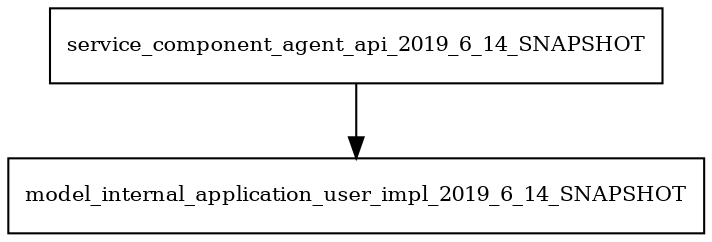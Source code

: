 digraph service_component_agent_api_2019_6_14_SNAPSHOT_dependencies {
  node [shape = box, fontsize=10.0];
  service_component_agent_api_2019_6_14_SNAPSHOT -> model_internal_application_user_impl_2019_6_14_SNAPSHOT;
}
